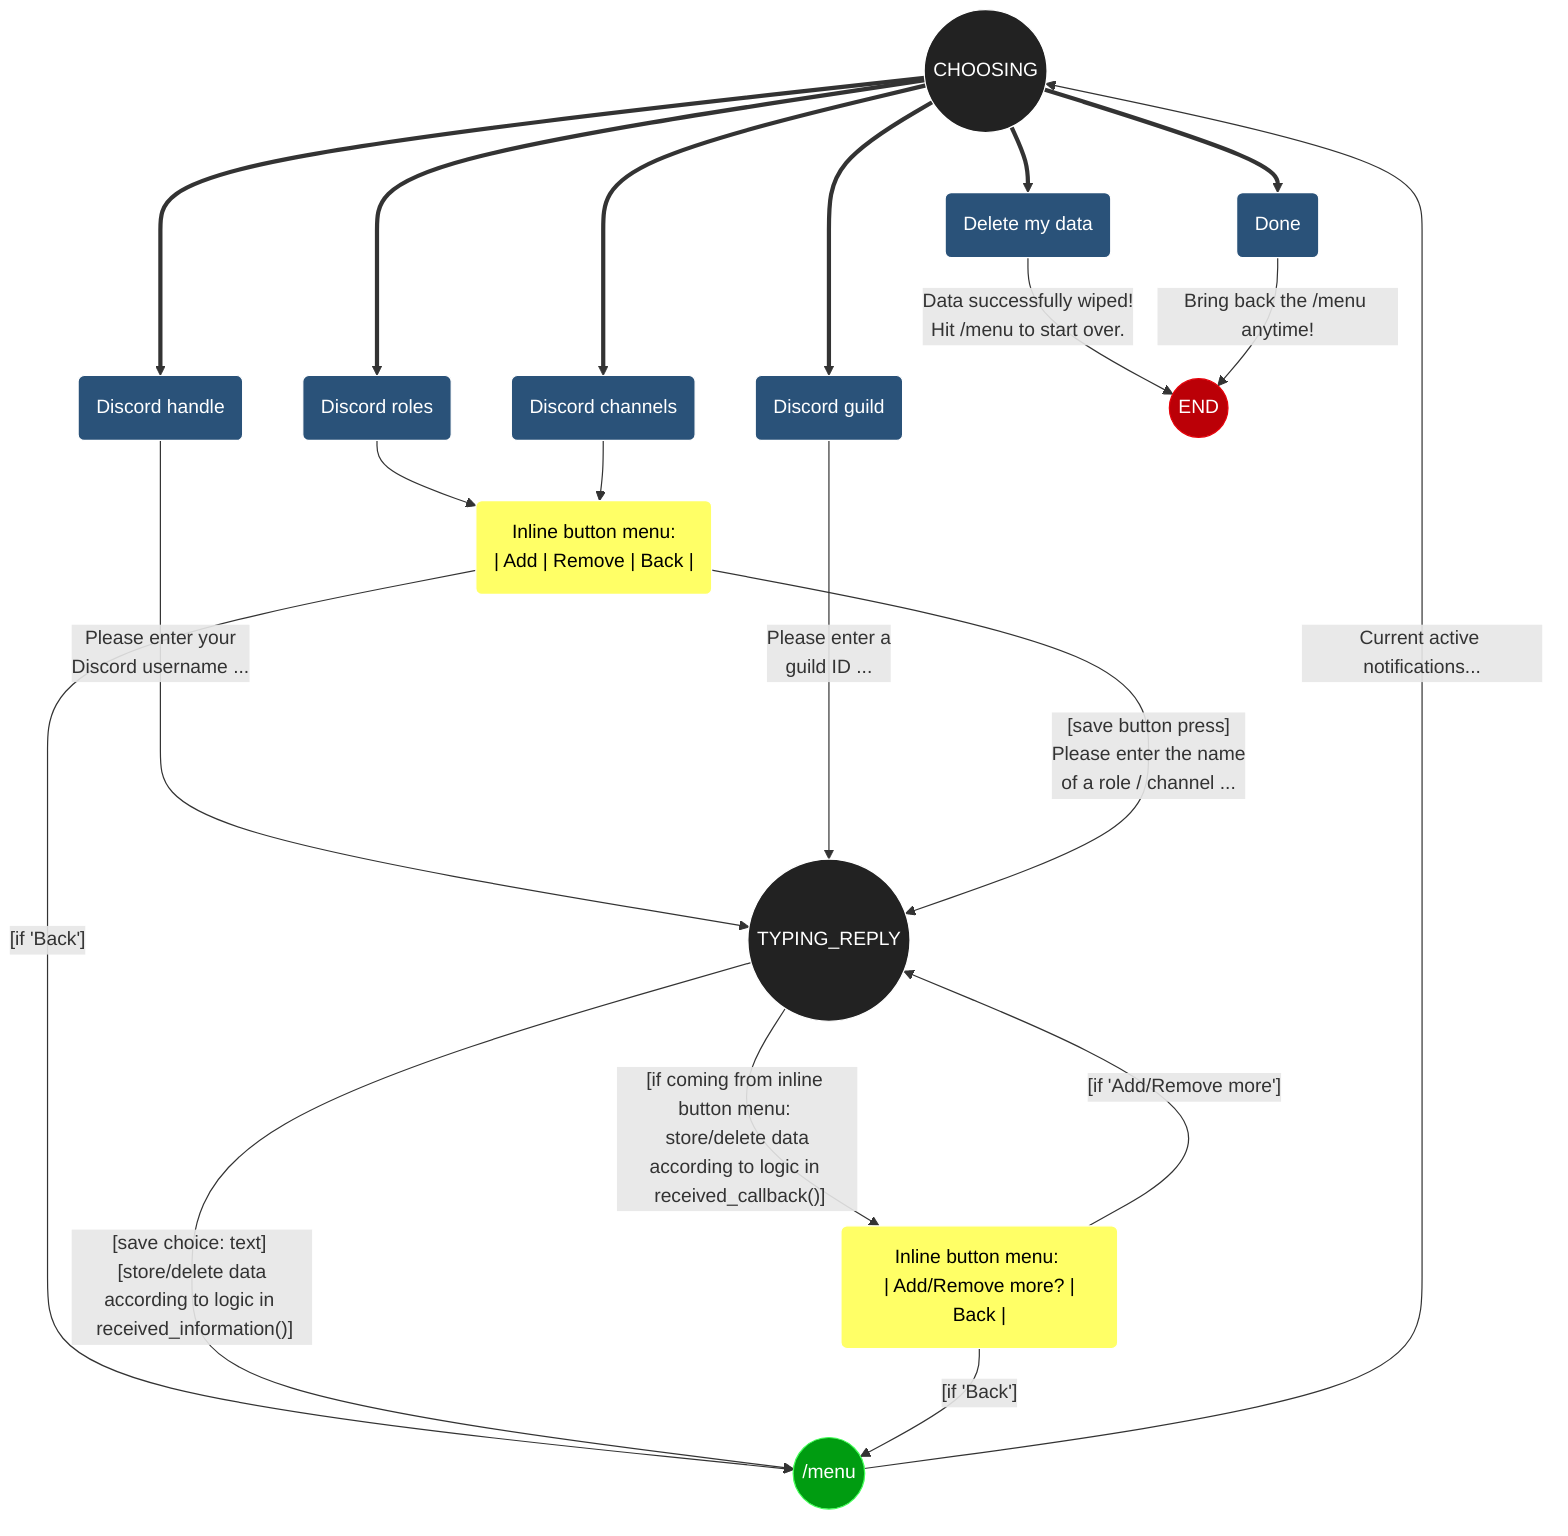 flowchart TB
    %% Documentation: https://mermaid-js.github.io/mermaid/#/flowchart
    %% To generate png file: mmdc -i <source>.mmd -o <target>.png




    CHOOSING ==> guild("Discord guild"):::userInput
    CHOOSING ===> roles("Discord roles"):::userInput
    CHOOSING ===> channels("Discord channels"):::userInput
    CHOOSING ==> handle("Discord handle"):::userInput
    CHOOSING ==> delete("Delete my data"):::userInput
    CHOOSING ==> done("Done"):::userInput

    handle ----> |"Please enter your <br /> Discord username ..."| TYPING_REPLY
    guild ----> |"Please enter a <br /> guild ID ..."| TYPING_REPLY
    roles --> submenu("Inline button menu: <br /> | Add | Remove | Back |"):::inlineMenu
    channels --> submenu
    delete --> |"Data successfully wiped! <br /> Hit /menu to start over."| End
    done --> |"Bring back the /menu anytime!"| End(("END")):::termination

    submenu ---> |"[save button press] <br /> Please enter the name <br /> of a role / channel ..."| TYPING_REPLY((TYPING_REPLY)):::state
    submenu --> |"[if 'Back']"| MENU(("/menu")):::entryPoint

    TYPING_REPLY --> |"[if coming from inline button menu: <br /> store/delete data according to logic in <br /> received_callback()]"| add_remove_more("Inline button menu: <br /> | Add/Remove more? | Back |"):::inlineMenu
    TYPING_REPLY --> |"[save choice: text] <br /> [store/delete data according to logic in <br /> received_information()] "| MENU

    add_remove_more --> |"[if 'Add/Remove more']"| TYPING_REPLY
    add_remove_more --> |"[if 'Back']"| MENU

    MENU ---->|Current active notifications...| CHOOSING((CHOOSING)):::state


    classDef userInput fill:#2a5279, color:#ffffff, stroke:#ffffff
    classDef inlineMenu fill:#ffff66, color:#000000, stroke:#ffffff
    classDef state fill:#222222, color:#ffffff, stroke:#ffffff
    classDef entryPoint fill:#009c11, stroke:#42FF57, color:#ffffff
    classDef termination fill:#bb0007, stroke:#E60109, color:#ffffff